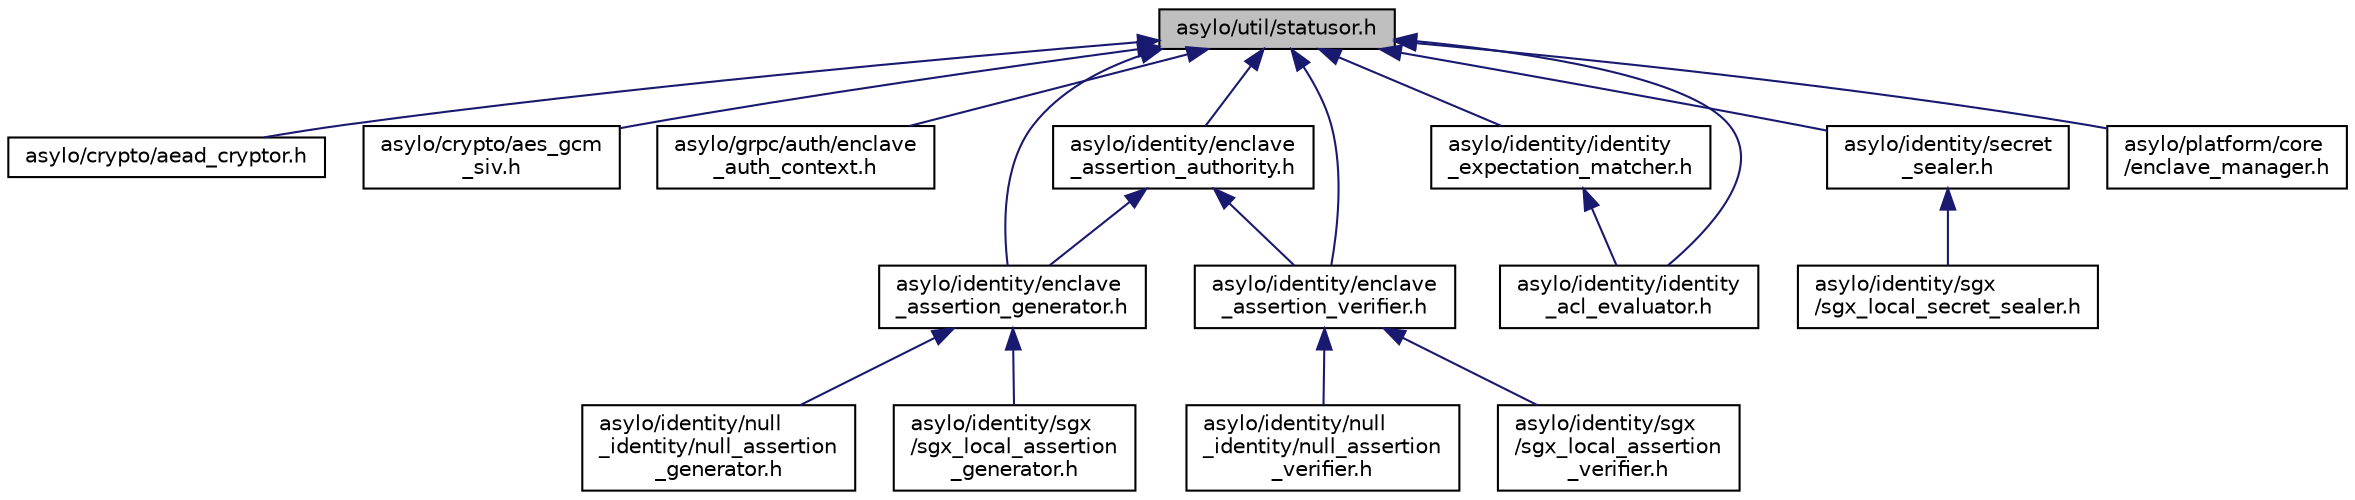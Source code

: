 digraph "asylo/util/statusor.h"
{
  edge [fontname="Helvetica",fontsize="10",labelfontname="Helvetica",labelfontsize="10"];
  node [fontname="Helvetica",fontsize="10",shape=record];
  Node20 [label="asylo/util/statusor.h",height=0.2,width=0.4,color="black", fillcolor="grey75", style="filled", fontcolor="black"];
  Node20 -> Node21 [dir="back",color="midnightblue",fontsize="10",style="solid",fontname="Helvetica"];
  Node21 [label="asylo/crypto/aead_cryptor.h",height=0.2,width=0.4,color="black", fillcolor="white", style="filled",URL="$aead__cryptor_8h.html"];
  Node20 -> Node22 [dir="back",color="midnightblue",fontsize="10",style="solid",fontname="Helvetica"];
  Node22 [label="asylo/crypto/aes_gcm\l_siv.h",height=0.2,width=0.4,color="black", fillcolor="white", style="filled",URL="$aes__gcm__siv_8h.html"];
  Node20 -> Node23 [dir="back",color="midnightblue",fontsize="10",style="solid",fontname="Helvetica"];
  Node23 [label="asylo/grpc/auth/enclave\l_auth_context.h",height=0.2,width=0.4,color="black", fillcolor="white", style="filled",URL="$enclave__auth__context_8h.html"];
  Node20 -> Node24 [dir="back",color="midnightblue",fontsize="10",style="solid",fontname="Helvetica"];
  Node24 [label="asylo/identity/enclave\l_assertion_authority.h",height=0.2,width=0.4,color="black", fillcolor="white", style="filled",URL="$enclave__assertion__authority_8h.html"];
  Node24 -> Node25 [dir="back",color="midnightblue",fontsize="10",style="solid",fontname="Helvetica"];
  Node25 [label="asylo/identity/enclave\l_assertion_generator.h",height=0.2,width=0.4,color="black", fillcolor="white", style="filled",URL="$enclave__assertion__generator_8h.html"];
  Node25 -> Node26 [dir="back",color="midnightblue",fontsize="10",style="solid",fontname="Helvetica"];
  Node26 [label="asylo/identity/null\l_identity/null_assertion\l_generator.h",height=0.2,width=0.4,color="black", fillcolor="white", style="filled",URL="$null__assertion__generator_8h.html"];
  Node25 -> Node27 [dir="back",color="midnightblue",fontsize="10",style="solid",fontname="Helvetica"];
  Node27 [label="asylo/identity/sgx\l/sgx_local_assertion\l_generator.h",height=0.2,width=0.4,color="black", fillcolor="white", style="filled",URL="$sgx__local__assertion__generator_8h.html"];
  Node24 -> Node28 [dir="back",color="midnightblue",fontsize="10",style="solid",fontname="Helvetica"];
  Node28 [label="asylo/identity/enclave\l_assertion_verifier.h",height=0.2,width=0.4,color="black", fillcolor="white", style="filled",URL="$enclave__assertion__verifier_8h.html"];
  Node28 -> Node29 [dir="back",color="midnightblue",fontsize="10",style="solid",fontname="Helvetica"];
  Node29 [label="asylo/identity/null\l_identity/null_assertion\l_verifier.h",height=0.2,width=0.4,color="black", fillcolor="white", style="filled",URL="$null__assertion__verifier_8h.html"];
  Node28 -> Node30 [dir="back",color="midnightblue",fontsize="10",style="solid",fontname="Helvetica"];
  Node30 [label="asylo/identity/sgx\l/sgx_local_assertion\l_verifier.h",height=0.2,width=0.4,color="black", fillcolor="white", style="filled",URL="$sgx__local__assertion__verifier_8h.html"];
  Node20 -> Node25 [dir="back",color="midnightblue",fontsize="10",style="solid",fontname="Helvetica"];
  Node20 -> Node28 [dir="back",color="midnightblue",fontsize="10",style="solid",fontname="Helvetica"];
  Node20 -> Node31 [dir="back",color="midnightblue",fontsize="10",style="solid",fontname="Helvetica"];
  Node31 [label="asylo/identity/identity\l_expectation_matcher.h",height=0.2,width=0.4,color="black", fillcolor="white", style="filled",URL="$identity__expectation__matcher_8h.html"];
  Node31 -> Node32 [dir="back",color="midnightblue",fontsize="10",style="solid",fontname="Helvetica"];
  Node32 [label="asylo/identity/identity\l_acl_evaluator.h",height=0.2,width=0.4,color="black", fillcolor="white", style="filled",URL="$identity__acl__evaluator_8h.html"];
  Node20 -> Node32 [dir="back",color="midnightblue",fontsize="10",style="solid",fontname="Helvetica"];
  Node20 -> Node33 [dir="back",color="midnightblue",fontsize="10",style="solid",fontname="Helvetica"];
  Node33 [label="asylo/identity/secret\l_sealer.h",height=0.2,width=0.4,color="black", fillcolor="white", style="filled",URL="$secret__sealer_8h.html"];
  Node33 -> Node34 [dir="back",color="midnightblue",fontsize="10",style="solid",fontname="Helvetica"];
  Node34 [label="asylo/identity/sgx\l/sgx_local_secret_sealer.h",height=0.2,width=0.4,color="black", fillcolor="white", style="filled",URL="$sgx__local__secret__sealer_8h.html"];
  Node20 -> Node35 [dir="back",color="midnightblue",fontsize="10",style="solid",fontname="Helvetica"];
  Node35 [label="asylo/platform/core\l/enclave_manager.h",height=0.2,width=0.4,color="black", fillcolor="white", style="filled",URL="$enclave__manager_8h.html"];
}
